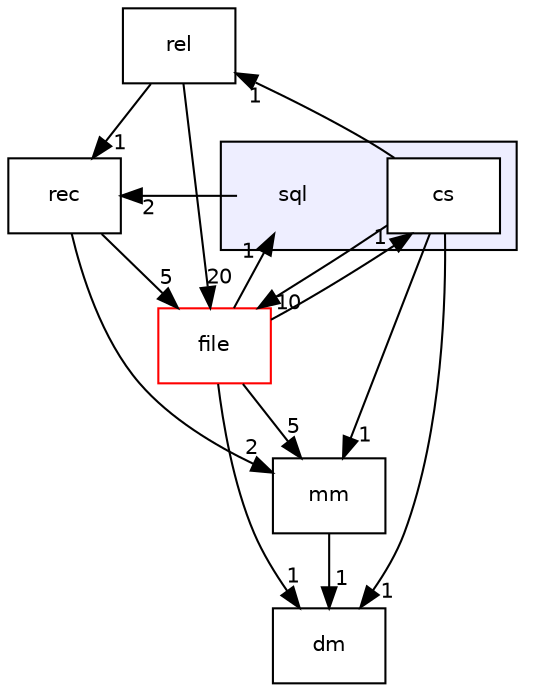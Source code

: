 digraph "sql" {
  bgcolor=transparent;
  compound=true
  node [ fontsize="10", fontname="Helvetica"];
  edge [ labelfontsize="10", labelfontname="Helvetica"];
  subgraph clusterdir_5bd71961b401a432086d0fb290a87f3f {
    graph [ bgcolor="#eeeeff", pencolor="black", label="" URL="dir_5bd71961b401a432086d0fb290a87f3f.html"];
    dir_5bd71961b401a432086d0fb290a87f3f [shape=plaintext label="sql"];
    dir_139c299d75702e59deac57484ebaa7d8 [shape=box label="cs" color="black" fillcolor="white" style="filled" URL="dir_139c299d75702e59deac57484ebaa7d8.html"];
  }
  dir_fb6598a949f0f53f82ac9a1a956124c7 [shape=box label="file" color="red" URL="dir_fb6598a949f0f53f82ac9a1a956124c7.html"];
  dir_fc11452e4696bd8c0943c731770ef0fd [shape=box label="mm" URL="dir_fc11452e4696bd8c0943c731770ef0fd.html"];
  dir_47c25c331c075fe16f320299349474de [shape=box label="rec" URL="dir_47c25c331c075fe16f320299349474de.html"];
  dir_fceb8c84259f2f7a80548922c61f7c5a [shape=box label="dm" URL="dir_fceb8c84259f2f7a80548922c61f7c5a.html"];
  dir_0b8cd375c317792b95eba87076cd6518 [shape=box label="rel" URL="dir_0b8cd375c317792b95eba87076cd6518.html"];
  dir_fb6598a949f0f53f82ac9a1a956124c7->dir_139c299d75702e59deac57484ebaa7d8 [headlabel="1", labeldistance=1.5 headhref="dir_000001_000008.html"];
  dir_fb6598a949f0f53f82ac9a1a956124c7->dir_fc11452e4696bd8c0943c731770ef0fd [headlabel="5", labeldistance=1.5 headhref="dir_000001_000003.html"];
  dir_fb6598a949f0f53f82ac9a1a956124c7->dir_fceb8c84259f2f7a80548922c61f7c5a [headlabel="1", labeldistance=1.5 headhref="dir_000001_000000.html"];
  dir_fb6598a949f0f53f82ac9a1a956124c7->dir_5bd71961b401a432086d0fb290a87f3f [headlabel="1", labeldistance=1.5 headhref="dir_000001_000007.html"];
  dir_139c299d75702e59deac57484ebaa7d8->dir_fb6598a949f0f53f82ac9a1a956124c7 [headlabel="10", labeldistance=1.5 headhref="dir_000008_000001.html"];
  dir_139c299d75702e59deac57484ebaa7d8->dir_fc11452e4696bd8c0943c731770ef0fd [headlabel="1", labeldistance=1.5 headhref="dir_000008_000003.html"];
  dir_139c299d75702e59deac57484ebaa7d8->dir_fceb8c84259f2f7a80548922c61f7c5a [headlabel="1", labeldistance=1.5 headhref="dir_000008_000000.html"];
  dir_139c299d75702e59deac57484ebaa7d8->dir_0b8cd375c317792b95eba87076cd6518 [headlabel="1", labeldistance=1.5 headhref="dir_000008_000006.html"];
  dir_fc11452e4696bd8c0943c731770ef0fd->dir_fceb8c84259f2f7a80548922c61f7c5a [headlabel="1", labeldistance=1.5 headhref="dir_000003_000000.html"];
  dir_47c25c331c075fe16f320299349474de->dir_fb6598a949f0f53f82ac9a1a956124c7 [headlabel="5", labeldistance=1.5 headhref="dir_000005_000001.html"];
  dir_47c25c331c075fe16f320299349474de->dir_fc11452e4696bd8c0943c731770ef0fd [headlabel="2", labeldistance=1.5 headhref="dir_000005_000003.html"];
  dir_0b8cd375c317792b95eba87076cd6518->dir_fb6598a949f0f53f82ac9a1a956124c7 [headlabel="20", labeldistance=1.5 headhref="dir_000006_000001.html"];
  dir_0b8cd375c317792b95eba87076cd6518->dir_47c25c331c075fe16f320299349474de [headlabel="1", labeldistance=1.5 headhref="dir_000006_000005.html"];
  dir_5bd71961b401a432086d0fb290a87f3f->dir_47c25c331c075fe16f320299349474de [headlabel="2", labeldistance=1.5 headhref="dir_000007_000005.html"];
}
